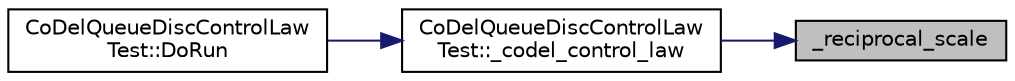 digraph "_reciprocal_scale"
{
 // LATEX_PDF_SIZE
  edge [fontname="Helvetica",fontsize="10",labelfontname="Helvetica",labelfontsize="10"];
  node [fontname="Helvetica",fontsize="10",shape=record];
  rankdir="RL";
  Node1 [label="_reciprocal_scale",height=0.2,width=0.4,color="black", fillcolor="grey75", style="filled", fontcolor="black",tooltip=" "];
  Node1 -> Node2 [dir="back",color="midnightblue",fontsize="10",style="solid",fontname="Helvetica"];
  Node2 [label="CoDelQueueDiscControlLaw\lTest::_codel_control_law",height=0.2,width=0.4,color="black", fillcolor="white", style="filled",URL="$class_co_del_queue_disc_control_law_test.html#aa550335051fd84cedcd68d499c34ebd4",tooltip="Codel control law function."];
  Node2 -> Node3 [dir="back",color="midnightblue",fontsize="10",style="solid",fontname="Helvetica"];
  Node3 [label="CoDelQueueDiscControlLaw\lTest::DoRun",height=0.2,width=0.4,color="black", fillcolor="white", style="filled",URL="$class_co_del_queue_disc_control_law_test.html#a9c38e39f5749875e5a0898aedbd4f2b3",tooltip="Implementation to actually run this TestCase."];
}
